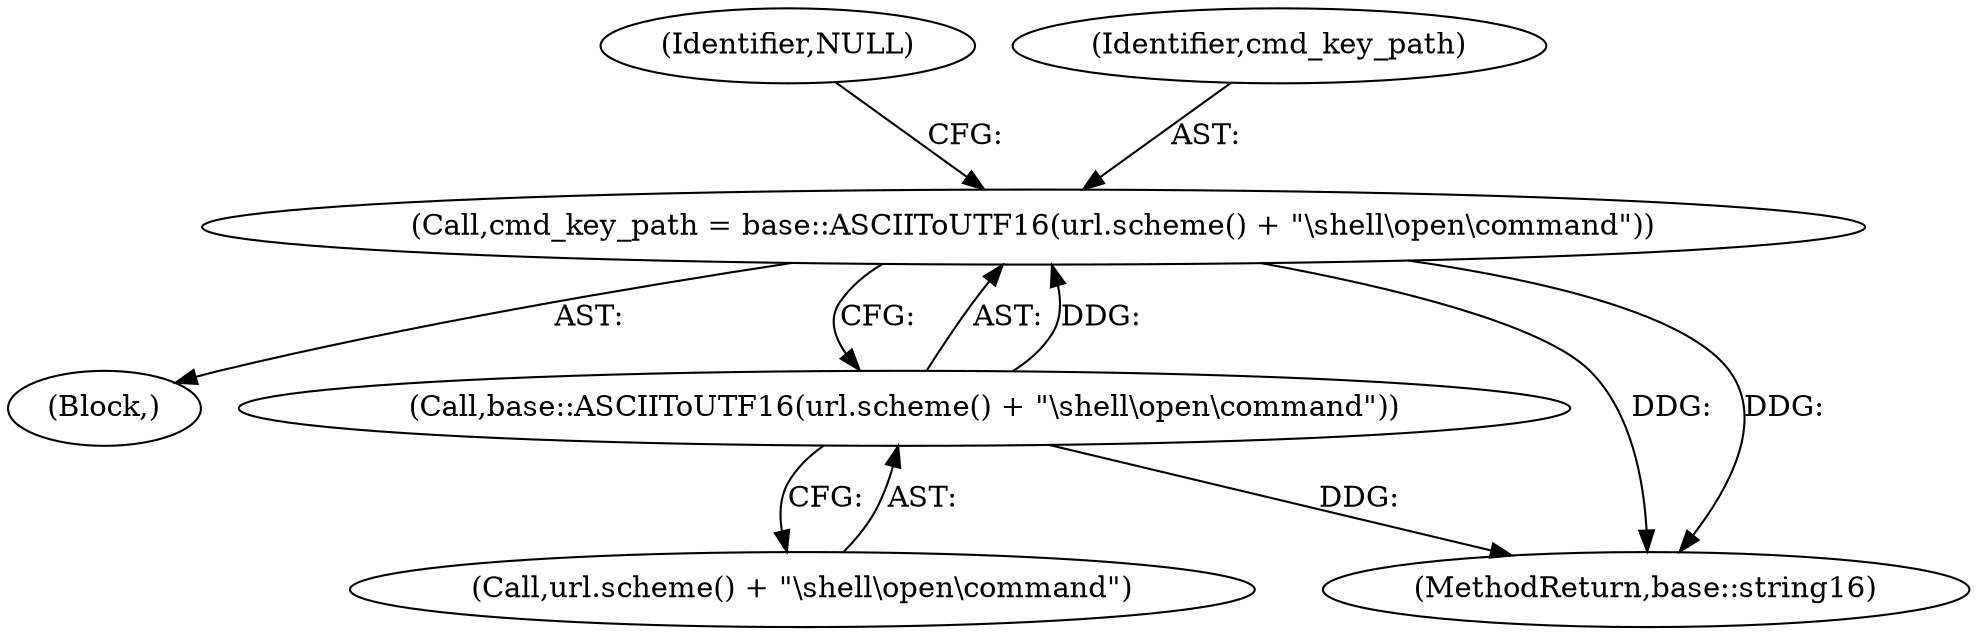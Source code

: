 digraph "1_Chrome_d19a75fc26fd0ab1ce79ef3d1c1c9b3cc1fbd098_0@del" {
"1000123" [label="(Call,cmd_key_path = base::ASCIIToUTF16(url.scheme() + \"\\shell\\open\\command\"))"];
"1000125" [label="(Call,base::ASCIIToUTF16(url.scheme() + \"\\shell\\open\\command\"))"];
"1000102" [label="(Block,)"];
"1000125" [label="(Call,base::ASCIIToUTF16(url.scheme() + \"\\shell\\open\\command\"))"];
"1000143" [label="(MethodReturn,base::string16)"];
"1000126" [label="(Call,url.scheme() + \"\\shell\\open\\command\")"];
"1000123" [label="(Call,cmd_key_path = base::ASCIIToUTF16(url.scheme() + \"\\shell\\open\\command\"))"];
"1000133" [label="(Identifier,NULL)"];
"1000124" [label="(Identifier,cmd_key_path)"];
"1000123" -> "1000102"  [label="AST: "];
"1000123" -> "1000125"  [label="CFG: "];
"1000124" -> "1000123"  [label="AST: "];
"1000125" -> "1000123"  [label="AST: "];
"1000133" -> "1000123"  [label="CFG: "];
"1000123" -> "1000143"  [label="DDG: "];
"1000123" -> "1000143"  [label="DDG: "];
"1000125" -> "1000123"  [label="DDG: "];
"1000125" -> "1000126"  [label="CFG: "];
"1000126" -> "1000125"  [label="AST: "];
"1000125" -> "1000143"  [label="DDG: "];
}
